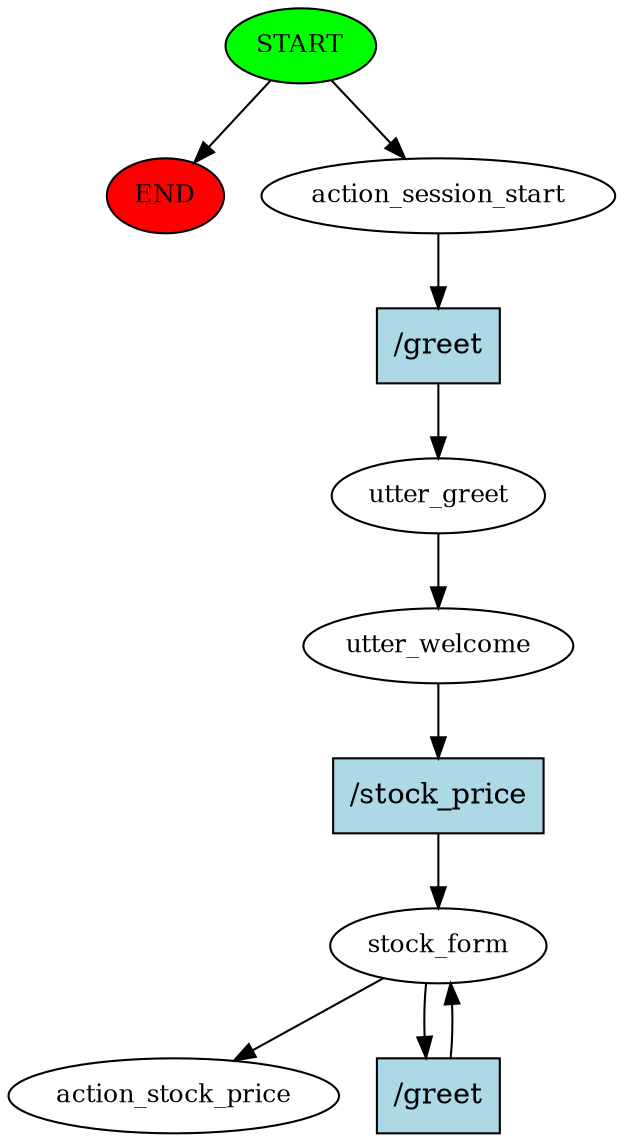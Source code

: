 digraph  {
0 [class="start active", fillcolor=green, fontsize=12, label=START, style=filled];
"-1" [class=end, fillcolor=red, fontsize=12, label=END, style=filled];
1 [class=active, fontsize=12, label=action_session_start];
2 [class=active, fontsize=12, label=utter_greet];
3 [class=active, fontsize=12, label=utter_welcome];
4 [class=active, fontsize=12, label=stock_form];
6 [class="dashed active", fontsize=12, label=action_stock_price];
7 [class="intent active", fillcolor=lightblue, label="/greet", shape=rect, style=filled];
8 [class="intent active", fillcolor=lightblue, label="/stock_price", shape=rect, style=filled];
9 [class="intent active", fillcolor=lightblue, label="/greet", shape=rect, style=filled];
0 -> "-1"  [class="", key=NONE, label=""];
0 -> 1  [class=active, key=NONE, label=""];
1 -> 7  [class=active, key=0];
2 -> 3  [class=active, key=NONE, label=""];
3 -> 8  [class=active, key=0];
4 -> 6  [class=active, key=NONE, label=""];
4 -> 9  [class=active, key=0];
7 -> 2  [class=active, key=0];
8 -> 4  [class=active, key=0];
9 -> 4  [class=active, key=0];
}
